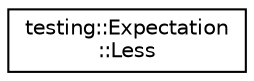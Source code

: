 digraph "クラス階層図"
{
  edge [fontname="Helvetica",fontsize="10",labelfontname="Helvetica",labelfontsize="10"];
  node [fontname="Helvetica",fontsize="10",shape=record];
  rankdir="LR";
  Node0 [label="testing::Expectation\l::Less",height=0.2,width=0.4,color="black", fillcolor="white", style="filled",URL="$db/d0b/classtesting_1_1_expectation_1_1_less.html"];
}
